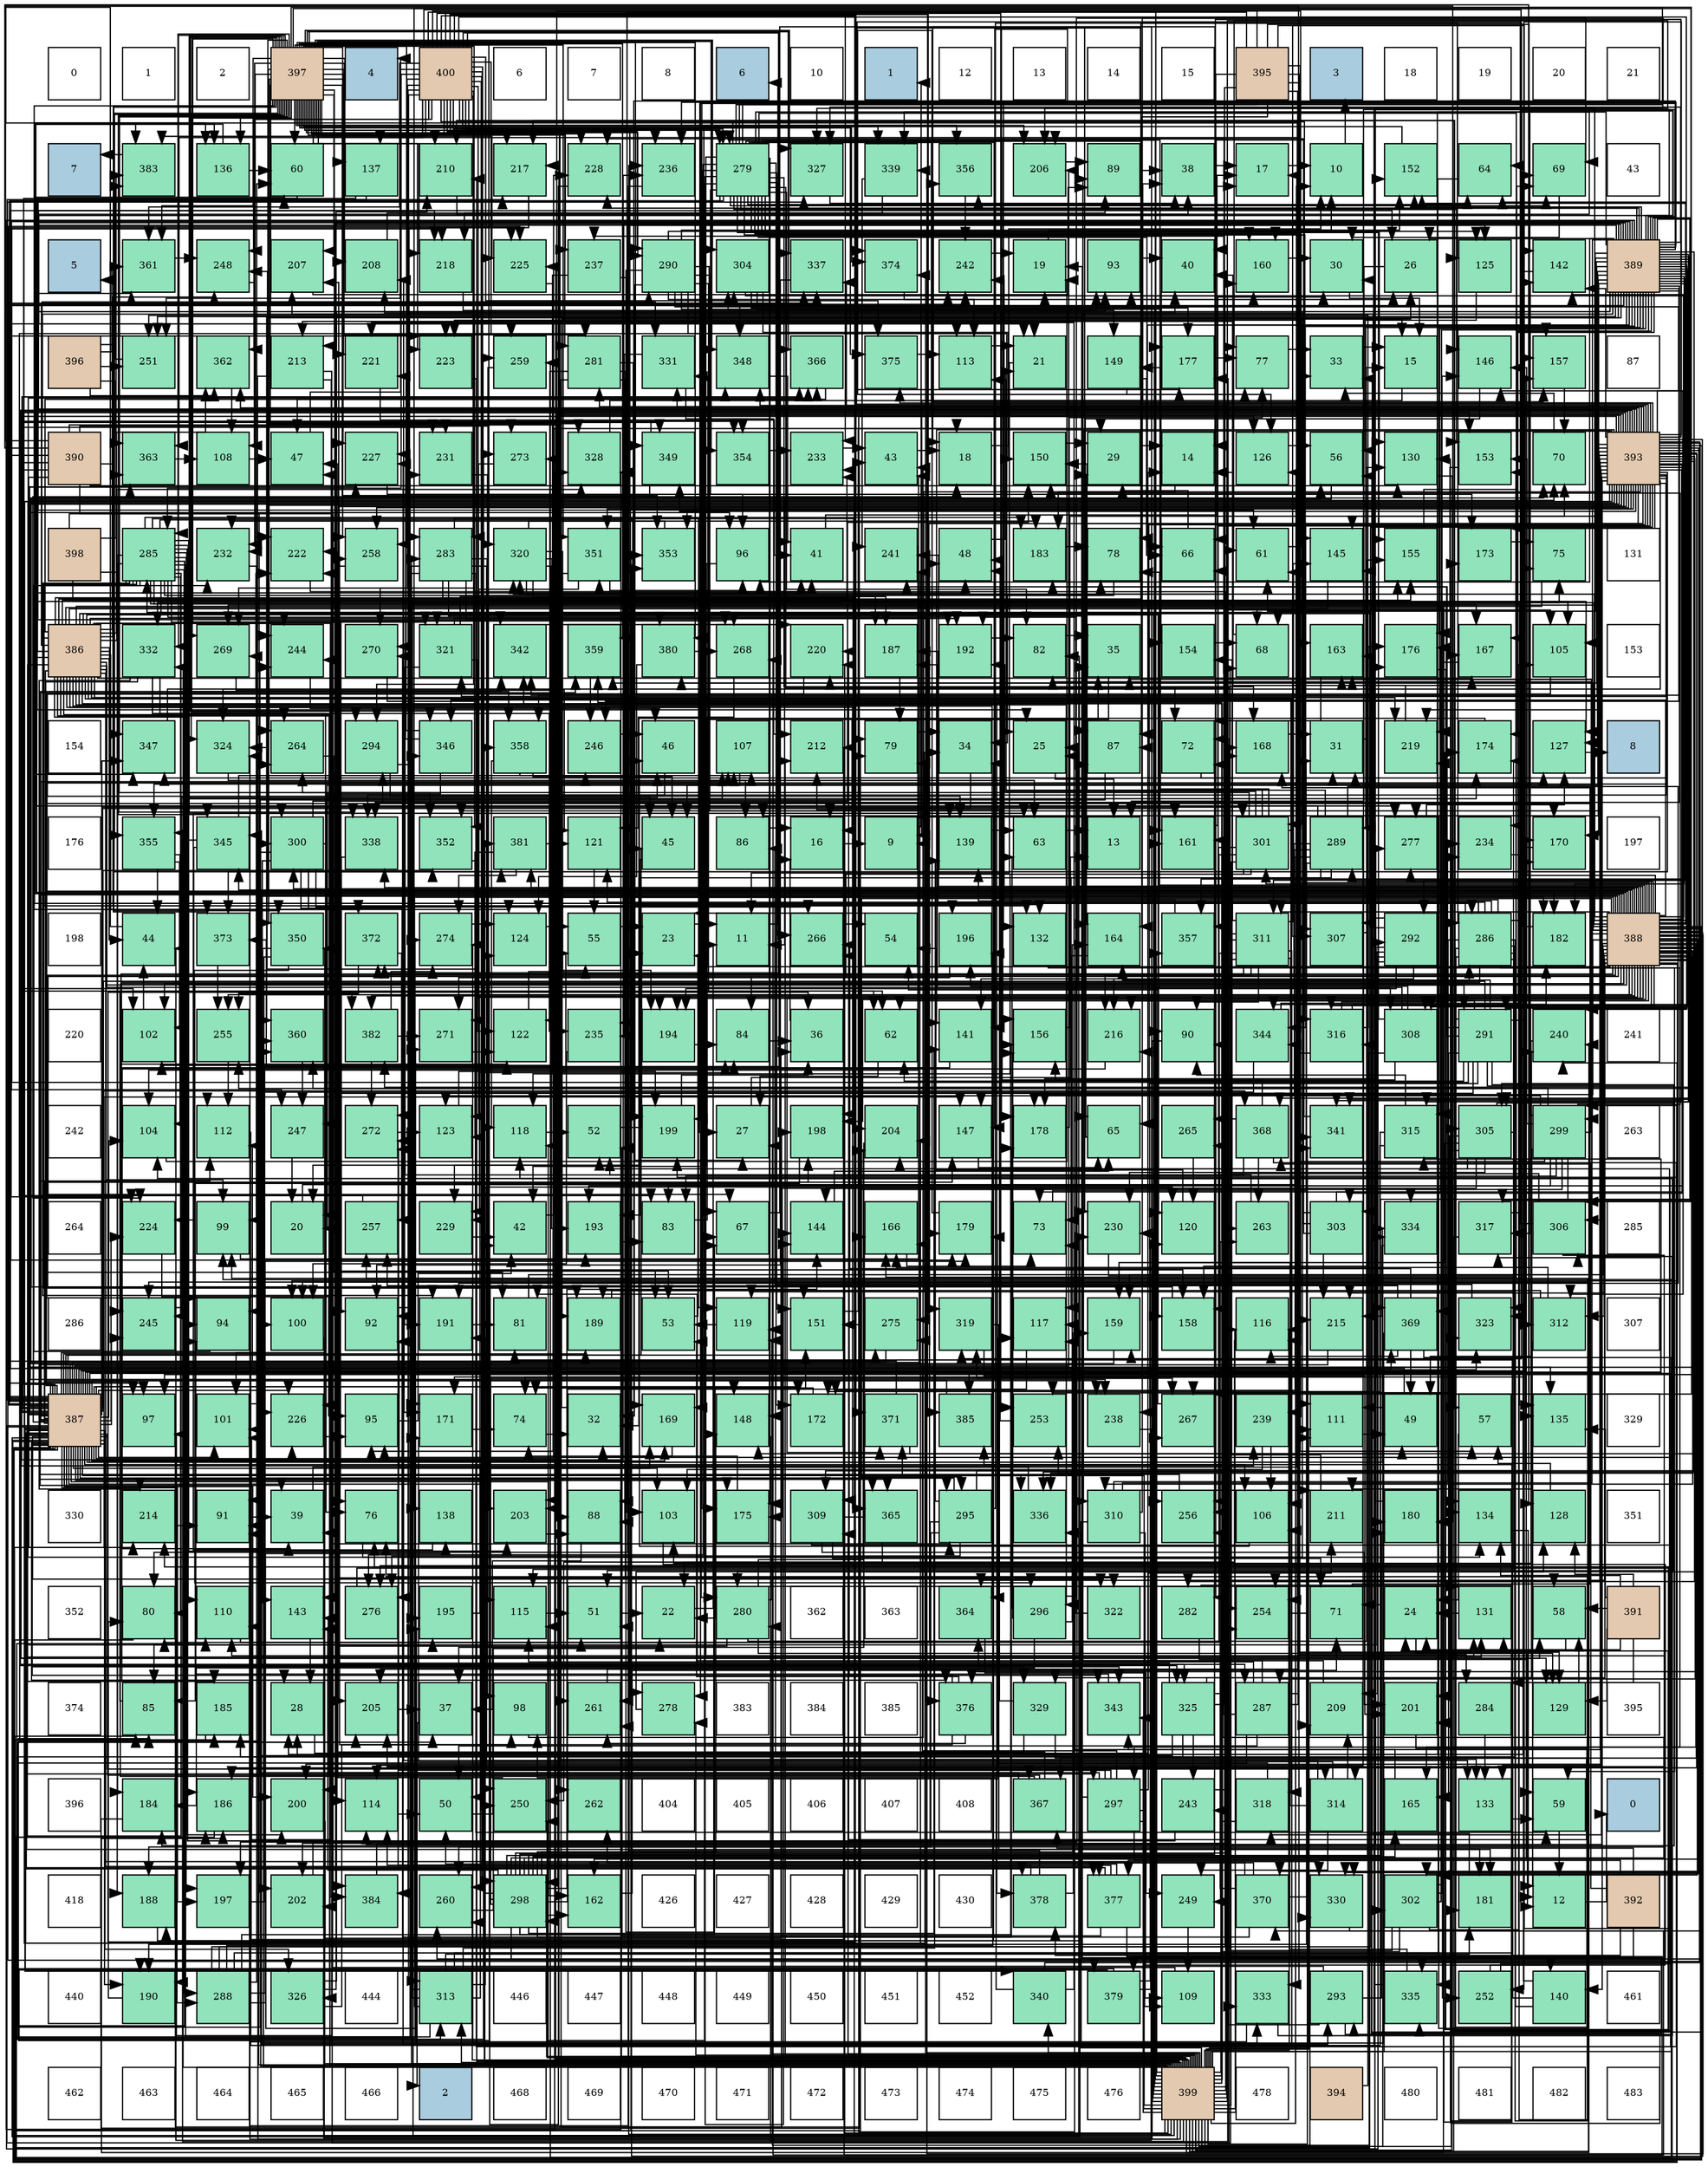 digraph layout{
 rankdir=TB;
 splines=ortho;
 node [style=filled shape=square fixedsize=true width=0.6];
0[label="0", fontsize=8, fillcolor="#ffffff"];
1[label="1", fontsize=8, fillcolor="#ffffff"];
2[label="2", fontsize=8, fillcolor="#ffffff"];
3[label="397", fontsize=8, fillcolor="#e3c9af"];
4[label="4", fontsize=8, fillcolor="#a9ccde"];
5[label="400", fontsize=8, fillcolor="#e3c9af"];
6[label="6", fontsize=8, fillcolor="#ffffff"];
7[label="7", fontsize=8, fillcolor="#ffffff"];
8[label="8", fontsize=8, fillcolor="#ffffff"];
9[label="6", fontsize=8, fillcolor="#a9ccde"];
10[label="10", fontsize=8, fillcolor="#ffffff"];
11[label="1", fontsize=8, fillcolor="#a9ccde"];
12[label="12", fontsize=8, fillcolor="#ffffff"];
13[label="13", fontsize=8, fillcolor="#ffffff"];
14[label="14", fontsize=8, fillcolor="#ffffff"];
15[label="15", fontsize=8, fillcolor="#ffffff"];
16[label="395", fontsize=8, fillcolor="#e3c9af"];
17[label="3", fontsize=8, fillcolor="#a9ccde"];
18[label="18", fontsize=8, fillcolor="#ffffff"];
19[label="19", fontsize=8, fillcolor="#ffffff"];
20[label="20", fontsize=8, fillcolor="#ffffff"];
21[label="21", fontsize=8, fillcolor="#ffffff"];
22[label="7", fontsize=8, fillcolor="#a9ccde"];
23[label="383", fontsize=8, fillcolor="#91e3bb"];
24[label="136", fontsize=8, fillcolor="#91e3bb"];
25[label="60", fontsize=8, fillcolor="#91e3bb"];
26[label="137", fontsize=8, fillcolor="#91e3bb"];
27[label="210", fontsize=8, fillcolor="#91e3bb"];
28[label="217", fontsize=8, fillcolor="#91e3bb"];
29[label="228", fontsize=8, fillcolor="#91e3bb"];
30[label="236", fontsize=8, fillcolor="#91e3bb"];
31[label="279", fontsize=8, fillcolor="#91e3bb"];
32[label="327", fontsize=8, fillcolor="#91e3bb"];
33[label="339", fontsize=8, fillcolor="#91e3bb"];
34[label="356", fontsize=8, fillcolor="#91e3bb"];
35[label="206", fontsize=8, fillcolor="#91e3bb"];
36[label="89", fontsize=8, fillcolor="#91e3bb"];
37[label="38", fontsize=8, fillcolor="#91e3bb"];
38[label="17", fontsize=8, fillcolor="#91e3bb"];
39[label="10", fontsize=8, fillcolor="#91e3bb"];
40[label="152", fontsize=8, fillcolor="#91e3bb"];
41[label="64", fontsize=8, fillcolor="#91e3bb"];
42[label="69", fontsize=8, fillcolor="#91e3bb"];
43[label="43", fontsize=8, fillcolor="#ffffff"];
44[label="5", fontsize=8, fillcolor="#a9ccde"];
45[label="361", fontsize=8, fillcolor="#91e3bb"];
46[label="248", fontsize=8, fillcolor="#91e3bb"];
47[label="207", fontsize=8, fillcolor="#91e3bb"];
48[label="208", fontsize=8, fillcolor="#91e3bb"];
49[label="218", fontsize=8, fillcolor="#91e3bb"];
50[label="225", fontsize=8, fillcolor="#91e3bb"];
51[label="237", fontsize=8, fillcolor="#91e3bb"];
52[label="290", fontsize=8, fillcolor="#91e3bb"];
53[label="304", fontsize=8, fillcolor="#91e3bb"];
54[label="337", fontsize=8, fillcolor="#91e3bb"];
55[label="374", fontsize=8, fillcolor="#91e3bb"];
56[label="242", fontsize=8, fillcolor="#91e3bb"];
57[label="19", fontsize=8, fillcolor="#91e3bb"];
58[label="93", fontsize=8, fillcolor="#91e3bb"];
59[label="40", fontsize=8, fillcolor="#91e3bb"];
60[label="160", fontsize=8, fillcolor="#91e3bb"];
61[label="30", fontsize=8, fillcolor="#91e3bb"];
62[label="26", fontsize=8, fillcolor="#91e3bb"];
63[label="125", fontsize=8, fillcolor="#91e3bb"];
64[label="142", fontsize=8, fillcolor="#91e3bb"];
65[label="389", fontsize=8, fillcolor="#e3c9af"];
66[label="396", fontsize=8, fillcolor="#e3c9af"];
67[label="251", fontsize=8, fillcolor="#91e3bb"];
68[label="362", fontsize=8, fillcolor="#91e3bb"];
69[label="213", fontsize=8, fillcolor="#91e3bb"];
70[label="221", fontsize=8, fillcolor="#91e3bb"];
71[label="223", fontsize=8, fillcolor="#91e3bb"];
72[label="259", fontsize=8, fillcolor="#91e3bb"];
73[label="281", fontsize=8, fillcolor="#91e3bb"];
74[label="331", fontsize=8, fillcolor="#91e3bb"];
75[label="348", fontsize=8, fillcolor="#91e3bb"];
76[label="366", fontsize=8, fillcolor="#91e3bb"];
77[label="375", fontsize=8, fillcolor="#91e3bb"];
78[label="113", fontsize=8, fillcolor="#91e3bb"];
79[label="21", fontsize=8, fillcolor="#91e3bb"];
80[label="149", fontsize=8, fillcolor="#91e3bb"];
81[label="177", fontsize=8, fillcolor="#91e3bb"];
82[label="77", fontsize=8, fillcolor="#91e3bb"];
83[label="33", fontsize=8, fillcolor="#91e3bb"];
84[label="15", fontsize=8, fillcolor="#91e3bb"];
85[label="146", fontsize=8, fillcolor="#91e3bb"];
86[label="157", fontsize=8, fillcolor="#91e3bb"];
87[label="87", fontsize=8, fillcolor="#ffffff"];
88[label="390", fontsize=8, fillcolor="#e3c9af"];
89[label="363", fontsize=8, fillcolor="#91e3bb"];
90[label="108", fontsize=8, fillcolor="#91e3bb"];
91[label="47", fontsize=8, fillcolor="#91e3bb"];
92[label="227", fontsize=8, fillcolor="#91e3bb"];
93[label="231", fontsize=8, fillcolor="#91e3bb"];
94[label="273", fontsize=8, fillcolor="#91e3bb"];
95[label="328", fontsize=8, fillcolor="#91e3bb"];
96[label="349", fontsize=8, fillcolor="#91e3bb"];
97[label="354", fontsize=8, fillcolor="#91e3bb"];
98[label="233", fontsize=8, fillcolor="#91e3bb"];
99[label="43", fontsize=8, fillcolor="#91e3bb"];
100[label="18", fontsize=8, fillcolor="#91e3bb"];
101[label="150", fontsize=8, fillcolor="#91e3bb"];
102[label="29", fontsize=8, fillcolor="#91e3bb"];
103[label="14", fontsize=8, fillcolor="#91e3bb"];
104[label="126", fontsize=8, fillcolor="#91e3bb"];
105[label="56", fontsize=8, fillcolor="#91e3bb"];
106[label="130", fontsize=8, fillcolor="#91e3bb"];
107[label="153", fontsize=8, fillcolor="#91e3bb"];
108[label="70", fontsize=8, fillcolor="#91e3bb"];
109[label="393", fontsize=8, fillcolor="#e3c9af"];
110[label="398", fontsize=8, fillcolor="#e3c9af"];
111[label="285", fontsize=8, fillcolor="#91e3bb"];
112[label="232", fontsize=8, fillcolor="#91e3bb"];
113[label="222", fontsize=8, fillcolor="#91e3bb"];
114[label="258", fontsize=8, fillcolor="#91e3bb"];
115[label="283", fontsize=8, fillcolor="#91e3bb"];
116[label="320", fontsize=8, fillcolor="#91e3bb"];
117[label="351", fontsize=8, fillcolor="#91e3bb"];
118[label="353", fontsize=8, fillcolor="#91e3bb"];
119[label="96", fontsize=8, fillcolor="#91e3bb"];
120[label="41", fontsize=8, fillcolor="#91e3bb"];
121[label="241", fontsize=8, fillcolor="#91e3bb"];
122[label="48", fontsize=8, fillcolor="#91e3bb"];
123[label="183", fontsize=8, fillcolor="#91e3bb"];
124[label="78", fontsize=8, fillcolor="#91e3bb"];
125[label="66", fontsize=8, fillcolor="#91e3bb"];
126[label="61", fontsize=8, fillcolor="#91e3bb"];
127[label="145", fontsize=8, fillcolor="#91e3bb"];
128[label="155", fontsize=8, fillcolor="#91e3bb"];
129[label="173", fontsize=8, fillcolor="#91e3bb"];
130[label="75", fontsize=8, fillcolor="#91e3bb"];
131[label="131", fontsize=8, fillcolor="#ffffff"];
132[label="386", fontsize=8, fillcolor="#e3c9af"];
133[label="332", fontsize=8, fillcolor="#91e3bb"];
134[label="269", fontsize=8, fillcolor="#91e3bb"];
135[label="244", fontsize=8, fillcolor="#91e3bb"];
136[label="270", fontsize=8, fillcolor="#91e3bb"];
137[label="321", fontsize=8, fillcolor="#91e3bb"];
138[label="342", fontsize=8, fillcolor="#91e3bb"];
139[label="359", fontsize=8, fillcolor="#91e3bb"];
140[label="380", fontsize=8, fillcolor="#91e3bb"];
141[label="268", fontsize=8, fillcolor="#91e3bb"];
142[label="220", fontsize=8, fillcolor="#91e3bb"];
143[label="187", fontsize=8, fillcolor="#91e3bb"];
144[label="192", fontsize=8, fillcolor="#91e3bb"];
145[label="82", fontsize=8, fillcolor="#91e3bb"];
146[label="35", fontsize=8, fillcolor="#91e3bb"];
147[label="154", fontsize=8, fillcolor="#91e3bb"];
148[label="68", fontsize=8, fillcolor="#91e3bb"];
149[label="163", fontsize=8, fillcolor="#91e3bb"];
150[label="176", fontsize=8, fillcolor="#91e3bb"];
151[label="167", fontsize=8, fillcolor="#91e3bb"];
152[label="105", fontsize=8, fillcolor="#91e3bb"];
153[label="153", fontsize=8, fillcolor="#ffffff"];
154[label="154", fontsize=8, fillcolor="#ffffff"];
155[label="347", fontsize=8, fillcolor="#91e3bb"];
156[label="324", fontsize=8, fillcolor="#91e3bb"];
157[label="264", fontsize=8, fillcolor="#91e3bb"];
158[label="294", fontsize=8, fillcolor="#91e3bb"];
159[label="346", fontsize=8, fillcolor="#91e3bb"];
160[label="358", fontsize=8, fillcolor="#91e3bb"];
161[label="246", fontsize=8, fillcolor="#91e3bb"];
162[label="46", fontsize=8, fillcolor="#91e3bb"];
163[label="107", fontsize=8, fillcolor="#91e3bb"];
164[label="212", fontsize=8, fillcolor="#91e3bb"];
165[label="79", fontsize=8, fillcolor="#91e3bb"];
166[label="34", fontsize=8, fillcolor="#91e3bb"];
167[label="25", fontsize=8, fillcolor="#91e3bb"];
168[label="87", fontsize=8, fillcolor="#91e3bb"];
169[label="72", fontsize=8, fillcolor="#91e3bb"];
170[label="168", fontsize=8, fillcolor="#91e3bb"];
171[label="31", fontsize=8, fillcolor="#91e3bb"];
172[label="219", fontsize=8, fillcolor="#91e3bb"];
173[label="174", fontsize=8, fillcolor="#91e3bb"];
174[label="127", fontsize=8, fillcolor="#91e3bb"];
175[label="8", fontsize=8, fillcolor="#a9ccde"];
176[label="176", fontsize=8, fillcolor="#ffffff"];
177[label="355", fontsize=8, fillcolor="#91e3bb"];
178[label="345", fontsize=8, fillcolor="#91e3bb"];
179[label="300", fontsize=8, fillcolor="#91e3bb"];
180[label="338", fontsize=8, fillcolor="#91e3bb"];
181[label="352", fontsize=8, fillcolor="#91e3bb"];
182[label="381", fontsize=8, fillcolor="#91e3bb"];
183[label="121", fontsize=8, fillcolor="#91e3bb"];
184[label="45", fontsize=8, fillcolor="#91e3bb"];
185[label="86", fontsize=8, fillcolor="#91e3bb"];
186[label="16", fontsize=8, fillcolor="#91e3bb"];
187[label="9", fontsize=8, fillcolor="#91e3bb"];
188[label="139", fontsize=8, fillcolor="#91e3bb"];
189[label="63", fontsize=8, fillcolor="#91e3bb"];
190[label="13", fontsize=8, fillcolor="#91e3bb"];
191[label="161", fontsize=8, fillcolor="#91e3bb"];
192[label="301", fontsize=8, fillcolor="#91e3bb"];
193[label="289", fontsize=8, fillcolor="#91e3bb"];
194[label="277", fontsize=8, fillcolor="#91e3bb"];
195[label="234", fontsize=8, fillcolor="#91e3bb"];
196[label="170", fontsize=8, fillcolor="#91e3bb"];
197[label="197", fontsize=8, fillcolor="#ffffff"];
198[label="198", fontsize=8, fillcolor="#ffffff"];
199[label="44", fontsize=8, fillcolor="#91e3bb"];
200[label="373", fontsize=8, fillcolor="#91e3bb"];
201[label="350", fontsize=8, fillcolor="#91e3bb"];
202[label="372", fontsize=8, fillcolor="#91e3bb"];
203[label="274", fontsize=8, fillcolor="#91e3bb"];
204[label="124", fontsize=8, fillcolor="#91e3bb"];
205[label="55", fontsize=8, fillcolor="#91e3bb"];
206[label="23", fontsize=8, fillcolor="#91e3bb"];
207[label="11", fontsize=8, fillcolor="#91e3bb"];
208[label="266", fontsize=8, fillcolor="#91e3bb"];
209[label="54", fontsize=8, fillcolor="#91e3bb"];
210[label="196", fontsize=8, fillcolor="#91e3bb"];
211[label="132", fontsize=8, fillcolor="#91e3bb"];
212[label="164", fontsize=8, fillcolor="#91e3bb"];
213[label="357", fontsize=8, fillcolor="#91e3bb"];
214[label="311", fontsize=8, fillcolor="#91e3bb"];
215[label="307", fontsize=8, fillcolor="#91e3bb"];
216[label="292", fontsize=8, fillcolor="#91e3bb"];
217[label="286", fontsize=8, fillcolor="#91e3bb"];
218[label="182", fontsize=8, fillcolor="#91e3bb"];
219[label="388", fontsize=8, fillcolor="#e3c9af"];
220[label="220", fontsize=8, fillcolor="#ffffff"];
221[label="102", fontsize=8, fillcolor="#91e3bb"];
222[label="255", fontsize=8, fillcolor="#91e3bb"];
223[label="360", fontsize=8, fillcolor="#91e3bb"];
224[label="382", fontsize=8, fillcolor="#91e3bb"];
225[label="271", fontsize=8, fillcolor="#91e3bb"];
226[label="122", fontsize=8, fillcolor="#91e3bb"];
227[label="235", fontsize=8, fillcolor="#91e3bb"];
228[label="194", fontsize=8, fillcolor="#91e3bb"];
229[label="84", fontsize=8, fillcolor="#91e3bb"];
230[label="36", fontsize=8, fillcolor="#91e3bb"];
231[label="62", fontsize=8, fillcolor="#91e3bb"];
232[label="141", fontsize=8, fillcolor="#91e3bb"];
233[label="156", fontsize=8, fillcolor="#91e3bb"];
234[label="216", fontsize=8, fillcolor="#91e3bb"];
235[label="90", fontsize=8, fillcolor="#91e3bb"];
236[label="344", fontsize=8, fillcolor="#91e3bb"];
237[label="316", fontsize=8, fillcolor="#91e3bb"];
238[label="308", fontsize=8, fillcolor="#91e3bb"];
239[label="291", fontsize=8, fillcolor="#91e3bb"];
240[label="240", fontsize=8, fillcolor="#91e3bb"];
241[label="241", fontsize=8, fillcolor="#ffffff"];
242[label="242", fontsize=8, fillcolor="#ffffff"];
243[label="104", fontsize=8, fillcolor="#91e3bb"];
244[label="112", fontsize=8, fillcolor="#91e3bb"];
245[label="247", fontsize=8, fillcolor="#91e3bb"];
246[label="272", fontsize=8, fillcolor="#91e3bb"];
247[label="123", fontsize=8, fillcolor="#91e3bb"];
248[label="118", fontsize=8, fillcolor="#91e3bb"];
249[label="52", fontsize=8, fillcolor="#91e3bb"];
250[label="199", fontsize=8, fillcolor="#91e3bb"];
251[label="27", fontsize=8, fillcolor="#91e3bb"];
252[label="198", fontsize=8, fillcolor="#91e3bb"];
253[label="204", fontsize=8, fillcolor="#91e3bb"];
254[label="147", fontsize=8, fillcolor="#91e3bb"];
255[label="178", fontsize=8, fillcolor="#91e3bb"];
256[label="65", fontsize=8, fillcolor="#91e3bb"];
257[label="265", fontsize=8, fillcolor="#91e3bb"];
258[label="368", fontsize=8, fillcolor="#91e3bb"];
259[label="341", fontsize=8, fillcolor="#91e3bb"];
260[label="315", fontsize=8, fillcolor="#91e3bb"];
261[label="305", fontsize=8, fillcolor="#91e3bb"];
262[label="299", fontsize=8, fillcolor="#91e3bb"];
263[label="263", fontsize=8, fillcolor="#ffffff"];
264[label="264", fontsize=8, fillcolor="#ffffff"];
265[label="224", fontsize=8, fillcolor="#91e3bb"];
266[label="99", fontsize=8, fillcolor="#91e3bb"];
267[label="20", fontsize=8, fillcolor="#91e3bb"];
268[label="257", fontsize=8, fillcolor="#91e3bb"];
269[label="229", fontsize=8, fillcolor="#91e3bb"];
270[label="42", fontsize=8, fillcolor="#91e3bb"];
271[label="193", fontsize=8, fillcolor="#91e3bb"];
272[label="83", fontsize=8, fillcolor="#91e3bb"];
273[label="67", fontsize=8, fillcolor="#91e3bb"];
274[label="144", fontsize=8, fillcolor="#91e3bb"];
275[label="166", fontsize=8, fillcolor="#91e3bb"];
276[label="179", fontsize=8, fillcolor="#91e3bb"];
277[label="73", fontsize=8, fillcolor="#91e3bb"];
278[label="230", fontsize=8, fillcolor="#91e3bb"];
279[label="120", fontsize=8, fillcolor="#91e3bb"];
280[label="263", fontsize=8, fillcolor="#91e3bb"];
281[label="303", fontsize=8, fillcolor="#91e3bb"];
282[label="334", fontsize=8, fillcolor="#91e3bb"];
283[label="317", fontsize=8, fillcolor="#91e3bb"];
284[label="306", fontsize=8, fillcolor="#91e3bb"];
285[label="285", fontsize=8, fillcolor="#ffffff"];
286[label="286", fontsize=8, fillcolor="#ffffff"];
287[label="245", fontsize=8, fillcolor="#91e3bb"];
288[label="94", fontsize=8, fillcolor="#91e3bb"];
289[label="100", fontsize=8, fillcolor="#91e3bb"];
290[label="92", fontsize=8, fillcolor="#91e3bb"];
291[label="191", fontsize=8, fillcolor="#91e3bb"];
292[label="81", fontsize=8, fillcolor="#91e3bb"];
293[label="189", fontsize=8, fillcolor="#91e3bb"];
294[label="53", fontsize=8, fillcolor="#91e3bb"];
295[label="119", fontsize=8, fillcolor="#91e3bb"];
296[label="151", fontsize=8, fillcolor="#91e3bb"];
297[label="275", fontsize=8, fillcolor="#91e3bb"];
298[label="319", fontsize=8, fillcolor="#91e3bb"];
299[label="117", fontsize=8, fillcolor="#91e3bb"];
300[label="159", fontsize=8, fillcolor="#91e3bb"];
301[label="158", fontsize=8, fillcolor="#91e3bb"];
302[label="116", fontsize=8, fillcolor="#91e3bb"];
303[label="215", fontsize=8, fillcolor="#91e3bb"];
304[label="369", fontsize=8, fillcolor="#91e3bb"];
305[label="323", fontsize=8, fillcolor="#91e3bb"];
306[label="312", fontsize=8, fillcolor="#91e3bb"];
307[label="307", fontsize=8, fillcolor="#ffffff"];
308[label="387", fontsize=8, fillcolor="#e3c9af"];
309[label="97", fontsize=8, fillcolor="#91e3bb"];
310[label="101", fontsize=8, fillcolor="#91e3bb"];
311[label="226", fontsize=8, fillcolor="#91e3bb"];
312[label="95", fontsize=8, fillcolor="#91e3bb"];
313[label="171", fontsize=8, fillcolor="#91e3bb"];
314[label="74", fontsize=8, fillcolor="#91e3bb"];
315[label="32", fontsize=8, fillcolor="#91e3bb"];
316[label="169", fontsize=8, fillcolor="#91e3bb"];
317[label="148", fontsize=8, fillcolor="#91e3bb"];
318[label="172", fontsize=8, fillcolor="#91e3bb"];
319[label="371", fontsize=8, fillcolor="#91e3bb"];
320[label="385", fontsize=8, fillcolor="#91e3bb"];
321[label="253", fontsize=8, fillcolor="#91e3bb"];
322[label="238", fontsize=8, fillcolor="#91e3bb"];
323[label="267", fontsize=8, fillcolor="#91e3bb"];
324[label="239", fontsize=8, fillcolor="#91e3bb"];
325[label="111", fontsize=8, fillcolor="#91e3bb"];
326[label="49", fontsize=8, fillcolor="#91e3bb"];
327[label="57", fontsize=8, fillcolor="#91e3bb"];
328[label="135", fontsize=8, fillcolor="#91e3bb"];
329[label="329", fontsize=8, fillcolor="#ffffff"];
330[label="330", fontsize=8, fillcolor="#ffffff"];
331[label="214", fontsize=8, fillcolor="#91e3bb"];
332[label="91", fontsize=8, fillcolor="#91e3bb"];
333[label="39", fontsize=8, fillcolor="#91e3bb"];
334[label="76", fontsize=8, fillcolor="#91e3bb"];
335[label="138", fontsize=8, fillcolor="#91e3bb"];
336[label="203", fontsize=8, fillcolor="#91e3bb"];
337[label="88", fontsize=8, fillcolor="#91e3bb"];
338[label="103", fontsize=8, fillcolor="#91e3bb"];
339[label="175", fontsize=8, fillcolor="#91e3bb"];
340[label="309", fontsize=8, fillcolor="#91e3bb"];
341[label="365", fontsize=8, fillcolor="#91e3bb"];
342[label="295", fontsize=8, fillcolor="#91e3bb"];
343[label="336", fontsize=8, fillcolor="#91e3bb"];
344[label="310", fontsize=8, fillcolor="#91e3bb"];
345[label="256", fontsize=8, fillcolor="#91e3bb"];
346[label="106", fontsize=8, fillcolor="#91e3bb"];
347[label="211", fontsize=8, fillcolor="#91e3bb"];
348[label="180", fontsize=8, fillcolor="#91e3bb"];
349[label="134", fontsize=8, fillcolor="#91e3bb"];
350[label="128", fontsize=8, fillcolor="#91e3bb"];
351[label="351", fontsize=8, fillcolor="#ffffff"];
352[label="352", fontsize=8, fillcolor="#ffffff"];
353[label="80", fontsize=8, fillcolor="#91e3bb"];
354[label="110", fontsize=8, fillcolor="#91e3bb"];
355[label="143", fontsize=8, fillcolor="#91e3bb"];
356[label="276", fontsize=8, fillcolor="#91e3bb"];
357[label="195", fontsize=8, fillcolor="#91e3bb"];
358[label="115", fontsize=8, fillcolor="#91e3bb"];
359[label="51", fontsize=8, fillcolor="#91e3bb"];
360[label="22", fontsize=8, fillcolor="#91e3bb"];
361[label="280", fontsize=8, fillcolor="#91e3bb"];
362[label="362", fontsize=8, fillcolor="#ffffff"];
363[label="363", fontsize=8, fillcolor="#ffffff"];
364[label="364", fontsize=8, fillcolor="#91e3bb"];
365[label="296", fontsize=8, fillcolor="#91e3bb"];
366[label="322", fontsize=8, fillcolor="#91e3bb"];
367[label="282", fontsize=8, fillcolor="#91e3bb"];
368[label="254", fontsize=8, fillcolor="#91e3bb"];
369[label="71", fontsize=8, fillcolor="#91e3bb"];
370[label="24", fontsize=8, fillcolor="#91e3bb"];
371[label="131", fontsize=8, fillcolor="#91e3bb"];
372[label="58", fontsize=8, fillcolor="#91e3bb"];
373[label="391", fontsize=8, fillcolor="#e3c9af"];
374[label="374", fontsize=8, fillcolor="#ffffff"];
375[label="85", fontsize=8, fillcolor="#91e3bb"];
376[label="185", fontsize=8, fillcolor="#91e3bb"];
377[label="28", fontsize=8, fillcolor="#91e3bb"];
378[label="205", fontsize=8, fillcolor="#91e3bb"];
379[label="37", fontsize=8, fillcolor="#91e3bb"];
380[label="98", fontsize=8, fillcolor="#91e3bb"];
381[label="261", fontsize=8, fillcolor="#91e3bb"];
382[label="278", fontsize=8, fillcolor="#91e3bb"];
383[label="383", fontsize=8, fillcolor="#ffffff"];
384[label="384", fontsize=8, fillcolor="#ffffff"];
385[label="385", fontsize=8, fillcolor="#ffffff"];
386[label="376", fontsize=8, fillcolor="#91e3bb"];
387[label="329", fontsize=8, fillcolor="#91e3bb"];
388[label="343", fontsize=8, fillcolor="#91e3bb"];
389[label="325", fontsize=8, fillcolor="#91e3bb"];
390[label="287", fontsize=8, fillcolor="#91e3bb"];
391[label="209", fontsize=8, fillcolor="#91e3bb"];
392[label="201", fontsize=8, fillcolor="#91e3bb"];
393[label="284", fontsize=8, fillcolor="#91e3bb"];
394[label="129", fontsize=8, fillcolor="#91e3bb"];
395[label="395", fontsize=8, fillcolor="#ffffff"];
396[label="396", fontsize=8, fillcolor="#ffffff"];
397[label="184", fontsize=8, fillcolor="#91e3bb"];
398[label="186", fontsize=8, fillcolor="#91e3bb"];
399[label="200", fontsize=8, fillcolor="#91e3bb"];
400[label="114", fontsize=8, fillcolor="#91e3bb"];
401[label="50", fontsize=8, fillcolor="#91e3bb"];
402[label="250", fontsize=8, fillcolor="#91e3bb"];
403[label="262", fontsize=8, fillcolor="#91e3bb"];
404[label="404", fontsize=8, fillcolor="#ffffff"];
405[label="405", fontsize=8, fillcolor="#ffffff"];
406[label="406", fontsize=8, fillcolor="#ffffff"];
407[label="407", fontsize=8, fillcolor="#ffffff"];
408[label="408", fontsize=8, fillcolor="#ffffff"];
409[label="367", fontsize=8, fillcolor="#91e3bb"];
410[label="297", fontsize=8, fillcolor="#91e3bb"];
411[label="243", fontsize=8, fillcolor="#91e3bb"];
412[label="318", fontsize=8, fillcolor="#91e3bb"];
413[label="314", fontsize=8, fillcolor="#91e3bb"];
414[label="165", fontsize=8, fillcolor="#91e3bb"];
415[label="133", fontsize=8, fillcolor="#91e3bb"];
416[label="59", fontsize=8, fillcolor="#91e3bb"];
417[label="0", fontsize=8, fillcolor="#a9ccde"];
418[label="418", fontsize=8, fillcolor="#ffffff"];
419[label="188", fontsize=8, fillcolor="#91e3bb"];
420[label="197", fontsize=8, fillcolor="#91e3bb"];
421[label="202", fontsize=8, fillcolor="#91e3bb"];
422[label="384", fontsize=8, fillcolor="#91e3bb"];
423[label="260", fontsize=8, fillcolor="#91e3bb"];
424[label="298", fontsize=8, fillcolor="#91e3bb"];
425[label="162", fontsize=8, fillcolor="#91e3bb"];
426[label="426", fontsize=8, fillcolor="#ffffff"];
427[label="427", fontsize=8, fillcolor="#ffffff"];
428[label="428", fontsize=8, fillcolor="#ffffff"];
429[label="429", fontsize=8, fillcolor="#ffffff"];
430[label="430", fontsize=8, fillcolor="#ffffff"];
431[label="378", fontsize=8, fillcolor="#91e3bb"];
432[label="377", fontsize=8, fillcolor="#91e3bb"];
433[label="249", fontsize=8, fillcolor="#91e3bb"];
434[label="370", fontsize=8, fillcolor="#91e3bb"];
435[label="330", fontsize=8, fillcolor="#91e3bb"];
436[label="302", fontsize=8, fillcolor="#91e3bb"];
437[label="181", fontsize=8, fillcolor="#91e3bb"];
438[label="12", fontsize=8, fillcolor="#91e3bb"];
439[label="392", fontsize=8, fillcolor="#e3c9af"];
440[label="440", fontsize=8, fillcolor="#ffffff"];
441[label="190", fontsize=8, fillcolor="#91e3bb"];
442[label="288", fontsize=8, fillcolor="#91e3bb"];
443[label="326", fontsize=8, fillcolor="#91e3bb"];
444[label="444", fontsize=8, fillcolor="#ffffff"];
445[label="313", fontsize=8, fillcolor="#91e3bb"];
446[label="446", fontsize=8, fillcolor="#ffffff"];
447[label="447", fontsize=8, fillcolor="#ffffff"];
448[label="448", fontsize=8, fillcolor="#ffffff"];
449[label="449", fontsize=8, fillcolor="#ffffff"];
450[label="450", fontsize=8, fillcolor="#ffffff"];
451[label="451", fontsize=8, fillcolor="#ffffff"];
452[label="452", fontsize=8, fillcolor="#ffffff"];
453[label="340", fontsize=8, fillcolor="#91e3bb"];
454[label="379", fontsize=8, fillcolor="#91e3bb"];
455[label="109", fontsize=8, fillcolor="#91e3bb"];
456[label="333", fontsize=8, fillcolor="#91e3bb"];
457[label="293", fontsize=8, fillcolor="#91e3bb"];
458[label="335", fontsize=8, fillcolor="#91e3bb"];
459[label="252", fontsize=8, fillcolor="#91e3bb"];
460[label="140", fontsize=8, fillcolor="#91e3bb"];
461[label="461", fontsize=8, fillcolor="#ffffff"];
462[label="462", fontsize=8, fillcolor="#ffffff"];
463[label="463", fontsize=8, fillcolor="#ffffff"];
464[label="464", fontsize=8, fillcolor="#ffffff"];
465[label="465", fontsize=8, fillcolor="#ffffff"];
466[label="466", fontsize=8, fillcolor="#ffffff"];
467[label="2", fontsize=8, fillcolor="#a9ccde"];
468[label="468", fontsize=8, fillcolor="#ffffff"];
469[label="469", fontsize=8, fillcolor="#ffffff"];
470[label="470", fontsize=8, fillcolor="#ffffff"];
471[label="471", fontsize=8, fillcolor="#ffffff"];
472[label="472", fontsize=8, fillcolor="#ffffff"];
473[label="473", fontsize=8, fillcolor="#ffffff"];
474[label="474", fontsize=8, fillcolor="#ffffff"];
475[label="475", fontsize=8, fillcolor="#ffffff"];
476[label="476", fontsize=8, fillcolor="#ffffff"];
477[label="399", fontsize=8, fillcolor="#e3c9af"];
478[label="478", fontsize=8, fillcolor="#ffffff"];
479[label="394", fontsize=8, fillcolor="#e3c9af"];
480[label="480", fontsize=8, fillcolor="#ffffff"];
481[label="481", fontsize=8, fillcolor="#ffffff"];
482[label="482", fontsize=8, fillcolor="#ffffff"];
483[label="483", fontsize=8, fillcolor="#ffffff"];
edge [constraint=false, style=vis];187 -> 11;
39 -> 17;
207 -> 9;
438 -> 417;
190 -> 187;
103 -> 187;
84 -> 187;
186 -> 187;
38 -> 39;
100 -> 39;
57 -> 39;
267 -> 39;
79 -> 207;
360 -> 207;
206 -> 207;
370 -> 438;
167 -> 190;
62 -> 190;
251 -> 190;
377 -> 103;
102 -> 103;
61 -> 84;
171 -> 84;
315 -> 84;
83 -> 84;
166 -> 186;
146 -> 186;
230 -> 186;
379 -> 467;
37 -> 38;
333 -> 38;
59 -> 38;
120 -> 38;
270 -> 100;
99 -> 100;
199 -> 57;
184 -> 267;
162 -> 267;
91 -> 4;
122 -> 79;
326 -> 79;
401 -> 360;
359 -> 360;
249 -> 206;
294 -> 206;
209 -> 206;
205 -> 206;
105 -> 207;
327 -> 370;
372 -> 370;
416 -> 438;
25 -> 167;
126 -> 62;
231 -> 251;
189 -> 190;
41 -> 377;
256 -> 102;
125 -> 102;
273 -> 103;
148 -> 103;
42 -> 61;
108 -> 61;
369 -> 171;
169 -> 171;
277 -> 171;
314 -> 315;
130 -> 315;
334 -> 83;
82 -> 83;
124 -> 166;
165 -> 166;
353 -> 146;
292 -> 146;
145 -> 146;
272 -> 146;
229 -> 230;
375 -> 230;
185 -> 186;
168 -> 379;
337 -> 379;
36 -> 37;
235 -> 333;
332 -> 333;
290 -> 59;
58 -> 59;
288 -> 120;
312 -> 270;
119 -> 270;
309 -> 99;
380 -> 99;
266 -> 99;
289 -> 100;
310 -> 100;
221 -> 199;
338 -> 57;
243 -> 57;
152 -> 184;
346 -> 162;
163 -> 267;
90 -> 91;
455 -> 91;
354 -> 122;
325 -> 326;
244 -> 79;
78 -> 79;
400 -> 401;
358 -> 359;
302 -> 360;
299 -> 360;
248 -> 249;
295 -> 294;
279 -> 209;
183 -> 205;
226 -> 205;
247 -> 205;
204 -> 205;
63 -> 105;
104 -> 105;
174 -> 175;
350 -> 327;
394 -> 372;
106 -> 370;
371 -> 370;
211 -> 416;
415 -> 416;
349 -> 438;
328 -> 438;
24 -> 25;
24 -> 63;
26 -> 126;
26 -> 231;
335 -> 189;
188 -> 189;
460 -> 41;
460 -> 292;
460 -> 295;
232 -> 377;
64 -> 377;
355 -> 377;
274 -> 256;
127 -> 256;
85 -> 256;
254 -> 256;
317 -> 125;
80 -> 125;
80 -> 104;
101 -> 102;
296 -> 102;
40 -> 273;
107 -> 148;
147 -> 148;
128 -> 42;
233 -> 108;
86 -> 108;
301 -> 108;
300 -> 108;
60 -> 61;
191 -> 61;
425 -> 369;
149 -> 169;
212 -> 277;
414 -> 277;
275 -> 277;
151 -> 277;
170 -> 171;
316 -> 314;
196 -> 314;
313 -> 314;
318 -> 314;
129 -> 130;
173 -> 315;
339 -> 315;
150 -> 334;
81 -> 82;
255 -> 82;
276 -> 82;
348 -> 82;
437 -> 83;
218 -> 83;
123 -> 124;
397 -> 165;
376 -> 165;
398 -> 165;
143 -> 165;
419 -> 166;
293 -> 166;
441 -> 353;
291 -> 292;
144 -> 145;
271 -> 272;
228 -> 229;
357 -> 229;
210 -> 229;
420 -> 229;
252 -> 375;
250 -> 230;
399 -> 230;
392 -> 185;
421 -> 168;
336 -> 337;
253 -> 379;
378 -> 379;
35 -> 36;
47 -> 36;
48 -> 36;
391 -> 36;
27 -> 37;
347 -> 235;
164 -> 332;
69 -> 332;
69 -> 309;
69 -> 310;
331 -> 332;
303 -> 333;
234 -> 333;
28 -> 290;
49 -> 58;
172 -> 59;
142 -> 288;
70 -> 120;
113 -> 120;
71 -> 312;
265 -> 312;
50 -> 312;
311 -> 312;
92 -> 119;
29 -> 270;
269 -> 270;
278 -> 309;
93 -> 380;
112 -> 266;
98 -> 99;
195 -> 289;
227 -> 289;
30 -> 310;
51 -> 221;
51 -> 338;
322 -> 199;
324 -> 338;
324 -> 346;
240 -> 338;
121 -> 243;
56 -> 57;
411 -> 152;
411 -> 163;
135 -> 162;
287 -> 162;
161 -> 162;
245 -> 267;
46 -> 90;
433 -> 455;
402 -> 91;
67 -> 44;
459 -> 354;
459 -> 248;
321 -> 122;
368 -> 325;
222 -> 244;
345 -> 244;
268 -> 78;
114 -> 400;
72 -> 358;
423 -> 359;
381 -> 302;
403 -> 299;
280 -> 249;
157 -> 294;
257 -> 279;
208 -> 209;
323 -> 209;
141 -> 183;
134 -> 183;
136 -> 226;
225 -> 226;
246 -> 247;
94 -> 247;
203 -> 204;
297 -> 105;
356 -> 105;
194 -> 174;
382 -> 350;
31 -> 327;
31 -> 41;
31 -> 125;
31 -> 42;
31 -> 169;
31 -> 145;
31 -> 248;
31 -> 106;
31 -> 371;
31 -> 232;
31 -> 64;
31 -> 274;
31 -> 127;
31 -> 85;
31 -> 254;
31 -> 317;
31 -> 296;
31 -> 107;
31 -> 128;
31 -> 233;
31 -> 86;
31 -> 60;
31 -> 191;
31 -> 149;
31 -> 212;
31 -> 275;
31 -> 170;
31 -> 316;
31 -> 313;
31 -> 318;
31 -> 129;
31 -> 339;
31 -> 81;
31 -> 255;
31 -> 276;
31 -> 208;
31 -> 297;
31 -> 356;
361 -> 295;
361 -> 394;
361 -> 106;
361 -> 371;
361 -> 421;
361 -> 253;
73 -> 372;
73 -> 337;
73 -> 226;
73 -> 211;
73 -> 415;
367 -> 416;
367 -> 106;
115 -> 294;
115 -> 416;
115 -> 168;
115 -> 354;
115 -> 295;
115 -> 415;
115 -> 253;
115 -> 141;
115 -> 246;
393 -> 415;
111 -> 124;
111 -> 353;
111 -> 292;
111 -> 272;
111 -> 375;
111 -> 354;
111 -> 349;
111 -> 328;
111 -> 123;
111 -> 397;
111 -> 376;
111 -> 398;
111 -> 419;
111 -> 293;
111 -> 441;
111 -> 291;
111 -> 144;
111 -> 271;
111 -> 357;
111 -> 210;
111 -> 420;
111 -> 252;
111 -> 250;
111 -> 399;
111 -> 336;
111 -> 378;
217 -> 167;
217 -> 42;
217 -> 334;
217 -> 244;
217 -> 358;
217 -> 183;
217 -> 24;
217 -> 188;
217 -> 414;
217 -> 437;
217 -> 376;
217 -> 143;
217 -> 321;
217 -> 268;
217 -> 356;
390 -> 401;
390 -> 292;
390 -> 358;
390 -> 24;
390 -> 26;
390 -> 321;
390 -> 94;
442 -> 25;
442 -> 273;
442 -> 335;
442 -> 300;
442 -> 60;
442 -> 150;
442 -> 276;
442 -> 210;
193 -> 25;
193 -> 400;
193 -> 299;
193 -> 232;
193 -> 274;
193 -> 254;
193 -> 101;
193 -> 441;
193 -> 291;
193 -> 271;
52 -> 167;
52 -> 62;
52 -> 251;
52 -> 126;
52 -> 231;
52 -> 189;
52 -> 273;
52 -> 63;
52 -> 188;
52 -> 40;
52 -> 147;
239 -> 167;
239 -> 231;
239 -> 334;
239 -> 86;
239 -> 212;
239 -> 414;
239 -> 123;
239 -> 397;
239 -> 27;
239 -> 331;
239 -> 234;
239 -> 50;
239 -> 322;
239 -> 121;
216 -> 126;
216 -> 375;
216 -> 313;
216 -> 255;
216 -> 228;
216 -> 47;
216 -> 391;
216 -> 234;
457 -> 251;
457 -> 129;
457 -> 81;
457 -> 348;
457 -> 357;
158 -> 335;
158 -> 188;
342 -> 63;
342 -> 188;
342 -> 86;
342 -> 420;
342 -> 423;
342 -> 141;
342 -> 356;
365 -> 189;
365 -> 42;
365 -> 233;
365 -> 212;
365 -> 397;
410 -> 455;
410 -> 460;
410 -> 355;
410 -> 291;
410 -> 347;
410 -> 67;
410 -> 459;
410 -> 246;
410 -> 297;
424 -> 169;
424 -> 232;
424 -> 355;
424 -> 274;
424 -> 127;
424 -> 317;
424 -> 296;
424 -> 128;
424 -> 233;
424 -> 301;
424 -> 300;
424 -> 191;
424 -> 425;
424 -> 149;
424 -> 414;
424 -> 170;
424 -> 196;
424 -> 255;
424 -> 348;
424 -> 323;
262 -> 326;
262 -> 369;
262 -> 145;
262 -> 272;
262 -> 247;
262 -> 104;
262 -> 64;
262 -> 85;
262 -> 101;
262 -> 296;
262 -> 271;
262 -> 222;
179 -> 334;
179 -> 104;
179 -> 355;
179 -> 101;
179 -> 313;
179 -> 208;
179 -> 356;
192 -> 353;
192 -> 78;
192 -> 248;
192 -> 127;
192 -> 80;
192 -> 144;
192 -> 368;
192 -> 345;
192 -> 157;
192 -> 225;
436 -> 148;
436 -> 85;
436 -> 86;
436 -> 196;
436 -> 150;
436 -> 257;
281 -> 85;
281 -> 35;
281 -> 48;
281 -> 303;
281 -> 71;
53 -> 80;
53 -> 101;
53 -> 60;
53 -> 81;
261 -> 359;
261 -> 249;
261 -> 107;
261 -> 301;
261 -> 300;
261 -> 339;
261 -> 392;
261 -> 323;
284 -> 147;
284 -> 149;
284 -> 419;
215 -> 128;
238 -> 233;
238 -> 301;
238 -> 60;
238 -> 143;
238 -> 210;
340 -> 369;
340 -> 275;
340 -> 151;
340 -> 392;
344 -> 455;
344 -> 149;
344 -> 419;
344 -> 347;
344 -> 195;
344 -> 30;
214 -> 169;
214 -> 235;
214 -> 266;
214 -> 69;
214 -> 234;
214 -> 142;
214 -> 113;
214 -> 92;
214 -> 278;
214 -> 324;
214 -> 287;
306 -> 275;
306 -> 293;
306 -> 347;
445 -> 130;
445 -> 279;
445 -> 151;
445 -> 316;
445 -> 173;
445 -> 276;
445 -> 437;
445 -> 218;
445 -> 392;
413 -> 313;
413 -> 48;
413 -> 391;
413 -> 234;
413 -> 433;
260 -> 235;
260 -> 318;
260 -> 357;
237 -> 318;
237 -> 173;
237 -> 150;
237 -> 218;
283 -> 81;
283 -> 348;
412 -> 276;
412 -> 433;
298 -> 437;
298 -> 392;
116 -> 122;
116 -> 123;
116 -> 143;
116 -> 271;
116 -> 228;
116 -> 250;
137 -> 143;
137 -> 291;
137 -> 144;
137 -> 228;
366 -> 144;
305 -> 185;
156 -> 185;
389 -> 47;
389 -> 29;
389 -> 93;
389 -> 51;
389 -> 240;
389 -> 411;
389 -> 135;
443 -> 58;
443 -> 380;
443 -> 27;
32 -> 37;
95 -> 37;
387 -> 164;
387 -> 142;
387 -> 113;
435 -> 164;
74 -> 164;
74 -> 227;
133 -> 309;
133 -> 310;
133 -> 331;
133 -> 227;
456 -> 332;
456 -> 243;
282 -> 303;
458 -> 346;
458 -> 28;
343 -> 290;
54 -> 290;
180 -> 290;
33 -> 49;
33 -> 121;
453 -> 380;
453 -> 172;
453 -> 70;
259 -> 59;
138 -> 142;
388 -> 288;
236 -> 288;
236 -> 152;
178 -> 288;
178 -> 287;
178 -> 161;
159 -> 70;
159 -> 92;
159 -> 245;
155 -> 113;
75 -> 120;
96 -> 265;
96 -> 311;
201 -> 289;
201 -> 265;
201 -> 311;
117 -> 119;
117 -> 269;
117 -> 225;
181 -> 269;
118 -> 112;
97 -> 98;
177 -> 199;
177 -> 221;
177 -> 243;
34 -> 56;
213 -> 56;
160 -> 184;
160 -> 163;
160 -> 248;
139 -> 161;
223 -> 245;
45 -> 46;
68 -> 90;
89 -> 90;
364 -> 433;
341 -> 402;
76 -> 91;
409 -> 354;
409 -> 295;
409 -> 226;
409 -> 134;
258 -> 122;
258 -> 280;
258 -> 257;
258 -> 136;
258 -> 94;
304 -> 326;
304 -> 325;
304 -> 302;
304 -> 268;
304 -> 72;
304 -> 208;
304 -> 203;
434 -> 325;
434 -> 302;
434 -> 72;
434 -> 403;
434 -> 280;
434 -> 136;
319 -> 326;
319 -> 244;
202 -> 222;
202 -> 268;
200 -> 222;
55 -> 78;
77 -> 78;
386 -> 294;
386 -> 114;
386 -> 381;
386 -> 208;
432 -> 401;
432 -> 249;
432 -> 400;
432 -> 141;
432 -> 225;
431 -> 359;
431 -> 299;
431 -> 246;
454 -> 279;
454 -> 204;
454 -> 323;
454 -> 203;
140 -> 204;
140 -> 141;
182 -> 183;
182 -> 247;
182 -> 203;
224 -> 225;
224 -> 246;
224 -> 203;
23 -> 22;
422 -> 194;
320 -> 174;
132 -> 251;
132 -> 199;
132 -> 309;
132 -> 266;
132 -> 346;
132 -> 279;
132 -> 204;
132 -> 128;
132 -> 301;
132 -> 191;
132 -> 151;
132 -> 218;
132 -> 376;
132 -> 398;
132 -> 172;
132 -> 311;
132 -> 98;
132 -> 56;
132 -> 135;
132 -> 46;
132 -> 217;
132 -> 442;
132 -> 239;
132 -> 342;
132 -> 365;
132 -> 215;
132 -> 238;
132 -> 412;
132 -> 298;
132 -> 443;
132 -> 95;
132 -> 456;
132 -> 458;
132 -> 54;
132 -> 33;
132 -> 68;
132 -> 89;
132 -> 364;
132 -> 341;
132 -> 76;
132 -> 304;
132 -> 386;
132 -> 432;
132 -> 431;
132 -> 422;
132 -> 320;
308 -> 62;
308 -> 184;
308 -> 130;
308 -> 119;
308 -> 310;
308 -> 338;
308 -> 243;
308 -> 152;
308 -> 346;
308 -> 163;
308 -> 274;
308 -> 254;
308 -> 317;
308 -> 40;
308 -> 107;
308 -> 191;
308 -> 425;
308 -> 275;
308 -> 170;
308 -> 316;
308 -> 196;
308 -> 318;
308 -> 173;
308 -> 339;
308 -> 437;
308 -> 293;
308 -> 441;
308 -> 420;
308 -> 252;
308 -> 399;
308 -> 35;
308 -> 28;
308 -> 49;
308 -> 71;
308 -> 265;
308 -> 50;
308 -> 311;
308 -> 92;
308 -> 29;
308 -> 278;
308 -> 93;
308 -> 112;
308 -> 30;
308 -> 322;
308 -> 240;
308 -> 121;
308 -> 56;
308 -> 287;
308 -> 402;
308 -> 217;
308 -> 442;
308 -> 216;
308 -> 457;
308 -> 342;
308 -> 410;
308 -> 262;
308 -> 192;
308 -> 284;
308 -> 413;
308 -> 260;
308 -> 283;
308 -> 366;
308 -> 305;
308 -> 443;
308 -> 32;
308 -> 95;
308 -> 387;
308 -> 435;
308 -> 282;
308 -> 343;
308 -> 54;
308 -> 453;
308 -> 259;
308 -> 138;
308 -> 388;
308 -> 155;
308 -> 75;
308 -> 181;
308 -> 118;
308 -> 97;
308 -> 139;
308 -> 223;
308 -> 89;
308 -> 341;
308 -> 76;
308 -> 409;
308 -> 258;
308 -> 304;
308 -> 386;
308 -> 432;
308 -> 431;
308 -> 454;
219 -> 126;
219 -> 231;
219 -> 41;
219 -> 273;
219 -> 124;
219 -> 145;
219 -> 375;
219 -> 58;
219 -> 289;
219 -> 221;
219 -> 163;
219 -> 64;
219 -> 296;
219 -> 40;
219 -> 107;
219 -> 300;
219 -> 425;
219 -> 170;
219 -> 255;
219 -> 398;
219 -> 293;
219 -> 228;
219 -> 252;
219 -> 250;
219 -> 331;
219 -> 303;
219 -> 269;
219 -> 98;
219 -> 121;
219 -> 46;
219 -> 222;
219 -> 323;
219 -> 194;
219 -> 390;
219 -> 193;
219 -> 457;
219 -> 158;
219 -> 342;
219 -> 365;
219 -> 410;
219 -> 179;
219 -> 192;
219 -> 436;
219 -> 261;
219 -> 284;
219 -> 238;
219 -> 340;
219 -> 344;
219 -> 214;
219 -> 306;
219 -> 445;
219 -> 283;
219 -> 116;
219 -> 389;
219 -> 32;
219 -> 387;
219 -> 435;
219 -> 74;
219 -> 133;
219 -> 456;
219 -> 458;
219 -> 343;
219 -> 180;
219 -> 33;
219 -> 388;
219 -> 178;
219 -> 159;
219 -> 118;
219 -> 97;
219 -> 45;
219 -> 364;
219 -> 341;
219 -> 76;
219 -> 409;
219 -> 434;
219 -> 319;
219 -> 202;
219 -> 386;
219 -> 140;
219 -> 182;
219 -> 224;
219 -> 23;
219 -> 320;
65 -> 62;
65 -> 184;
65 -> 125;
65 -> 148;
65 -> 124;
65 -> 353;
65 -> 119;
65 -> 221;
65 -> 152;
65 -> 174;
65 -> 355;
65 -> 127;
65 -> 317;
65 -> 40;
65 -> 151;
65 -> 316;
65 -> 196;
65 -> 173;
65 -> 339;
65 -> 150;
65 -> 218;
65 -> 250;
65 -> 399;
65 -> 172;
65 -> 265;
65 -> 29;
65 -> 112;
65 -> 195;
65 -> 227;
65 -> 240;
65 -> 161;
65 -> 245;
65 -> 194;
65 -> 217;
65 -> 193;
65 -> 239;
65 -> 216;
65 -> 262;
65 -> 192;
65 -> 281;
65 -> 261;
65 -> 284;
65 -> 215;
65 -> 238;
65 -> 214;
65 -> 306;
65 -> 260;
65 -> 237;
65 -> 283;
65 -> 305;
65 -> 32;
65 -> 95;
65 -> 282;
65 -> 180;
65 -> 259;
65 -> 138;
65 -> 236;
65 -> 155;
65 -> 75;
65 -> 96;
65 -> 181;
65 -> 34;
65 -> 213;
65 -> 139;
65 -> 223;
65 -> 258;
65 -> 304;
65 -> 140;
88 -> 372;
88 -> 337;
88 -> 350;
88 -> 394;
88 -> 106;
88 -> 211;
88 -> 349;
88 -> 328;
88 -> 421;
88 -> 336;
88 -> 378;
373 -> 372;
373 -> 350;
373 -> 394;
373 -> 371;
373 -> 349;
373 -> 328;
373 -> 393;
439 -> 409;
439 -> 258;
439 -> 432;
439 -> 431;
439 -> 454;
109 -> 272;
109 -> 168;
109 -> 400;
109 -> 299;
109 -> 371;
109 -> 415;
109 -> 349;
109 -> 460;
109 -> 232;
109 -> 64;
109 -> 254;
109 -> 212;
109 -> 129;
109 -> 123;
109 -> 398;
109 -> 441;
109 -> 252;
109 -> 399;
109 -> 336;
109 -> 253;
109 -> 378;
109 -> 49;
109 -> 172;
109 -> 278;
109 -> 322;
109 -> 324;
109 -> 459;
109 -> 368;
109 -> 345;
109 -> 114;
109 -> 423;
109 -> 381;
109 -> 157;
109 -> 134;
109 -> 297;
109 -> 361;
109 -> 73;
109 -> 367;
109 -> 390;
109 -> 52;
109 -> 424;
109 -> 436;
109 -> 281;
109 -> 53;
109 -> 215;
109 -> 344;
109 -> 306;
109 -> 413;
109 -> 260;
109 -> 412;
109 -> 137;
109 -> 366;
109 -> 156;
109 -> 389;
109 -> 435;
109 -> 74;
109 -> 458;
109 -> 343;
109 -> 54;
109 -> 180;
109 -> 259;
109 -> 388;
109 -> 236;
109 -> 155;
109 -> 201;
109 -> 117;
109 -> 181;
109 -> 118;
109 -> 177;
109 -> 34;
109 -> 213;
109 -> 160;
109 -> 68;
109 -> 434;
109 -> 200;
109 -> 77;
479 -> 67;
16 -> 327;
16 -> 168;
16 -> 337;
16 -> 394;
16 -> 211;
16 -> 328;
16 -> 421;
16 -> 336;
16 -> 253;
16 -> 378;
16 -> 382;
16 -> 367;
16 -> 393;
66 -> 67;
66 -> 45;
66 -> 68;
66 -> 89;
66 -> 23;
3 -> 25;
3 -> 24;
3 -> 26;
3 -> 35;
3 -> 47;
3 -> 48;
3 -> 27;
3 -> 69;
3 -> 28;
3 -> 49;
3 -> 70;
3 -> 113;
3 -> 71;
3 -> 50;
3 -> 92;
3 -> 29;
3 -> 93;
3 -> 112;
3 -> 30;
3 -> 51;
3 -> 135;
3 -> 114;
3 -> 72;
3 -> 157;
3 -> 134;
3 -> 136;
3 -> 94;
3 -> 31;
3 -> 73;
3 -> 115;
3 -> 111;
3 -> 52;
3 -> 158;
3 -> 179;
3 -> 53;
3 -> 116;
3 -> 137;
3 -> 156;
3 -> 32;
3 -> 95;
3 -> 74;
3 -> 133;
3 -> 54;
3 -> 180;
3 -> 33;
3 -> 138;
3 -> 178;
3 -> 159;
3 -> 155;
3 -> 75;
3 -> 96;
3 -> 201;
3 -> 117;
3 -> 181;
3 -> 118;
3 -> 97;
3 -> 177;
3 -> 34;
3 -> 160;
3 -> 139;
3 -> 223;
3 -> 45;
3 -> 76;
3 -> 202;
3 -> 200;
3 -> 55;
3 -> 77;
3 -> 140;
3 -> 182;
3 -> 224;
110 -> 174;
110 -> 194;
110 -> 23;
110 -> 422;
477 -> 235;
477 -> 266;
477 -> 358;
477 -> 302;
477 -> 35;
477 -> 391;
477 -> 27;
477 -> 164;
477 -> 303;
477 -> 28;
477 -> 142;
477 -> 71;
477 -> 50;
477 -> 278;
477 -> 98;
477 -> 195;
477 -> 30;
477 -> 240;
477 -> 411;
477 -> 135;
477 -> 287;
477 -> 402;
477 -> 368;
477 -> 345;
477 -> 423;
477 -> 381;
477 -> 280;
477 -> 157;
477 -> 382;
477 -> 31;
477 -> 361;
477 -> 115;
477 -> 111;
477 -> 424;
477 -> 179;
477 -> 436;
477 -> 53;
477 -> 261;
477 -> 340;
477 -> 445;
477 -> 237;
477 -> 298;
477 -> 116;
477 -> 137;
477 -> 305;
477 -> 156;
477 -> 435;
477 -> 133;
477 -> 456;
477 -> 282;
477 -> 343;
477 -> 453;
477 -> 259;
477 -> 138;
477 -> 388;
477 -> 236;
477 -> 178;
477 -> 159;
477 -> 75;
477 -> 96;
477 -> 201;
477 -> 117;
477 -> 177;
477 -> 213;
477 -> 160;
477 -> 139;
477 -> 223;
477 -> 364;
477 -> 319;
477 -> 55;
477 -> 182;
5 -> 401;
5 -> 325;
5 -> 46;
5 -> 402;
5 -> 67;
5 -> 321;
5 -> 368;
5 -> 345;
5 -> 114;
5 -> 423;
5 -> 381;
5 -> 403;
5 -> 134;
5 -> 382;
5 -> 31;
5 -> 361;
5 -> 73;
5 -> 115;
5 -> 111;
5 -> 52;
5 -> 158;
5 -> 424;
5 -> 340;
5 -> 445;
5 -> 237;
5 -> 298;
5 -> 305;
5 -> 156;
5 -> 45;
5 -> 68;
5 -> 89;
5 -> 319;
5 -> 202;
5 -> 200;
5 -> 55;
5 -> 77;
5 -> 224;
5 -> 23;
5 -> 422;
5 -> 320;
edge [constraint=true, style=invis];
0 -> 22 -> 44 -> 66 -> 88 -> 110 -> 132 -> 154 -> 176 -> 198 -> 220 -> 242 -> 264 -> 286 -> 308 -> 330 -> 352 -> 374 -> 396 -> 418 -> 440 -> 462;
1 -> 23 -> 45 -> 67 -> 89 -> 111 -> 133 -> 155 -> 177 -> 199 -> 221 -> 243 -> 265 -> 287 -> 309 -> 331 -> 353 -> 375 -> 397 -> 419 -> 441 -> 463;
2 -> 24 -> 46 -> 68 -> 90 -> 112 -> 134 -> 156 -> 178 -> 200 -> 222 -> 244 -> 266 -> 288 -> 310 -> 332 -> 354 -> 376 -> 398 -> 420 -> 442 -> 464;
3 -> 25 -> 47 -> 69 -> 91 -> 113 -> 135 -> 157 -> 179 -> 201 -> 223 -> 245 -> 267 -> 289 -> 311 -> 333 -> 355 -> 377 -> 399 -> 421 -> 443 -> 465;
4 -> 26 -> 48 -> 70 -> 92 -> 114 -> 136 -> 158 -> 180 -> 202 -> 224 -> 246 -> 268 -> 290 -> 312 -> 334 -> 356 -> 378 -> 400 -> 422 -> 444 -> 466;
5 -> 27 -> 49 -> 71 -> 93 -> 115 -> 137 -> 159 -> 181 -> 203 -> 225 -> 247 -> 269 -> 291 -> 313 -> 335 -> 357 -> 379 -> 401 -> 423 -> 445 -> 467;
6 -> 28 -> 50 -> 72 -> 94 -> 116 -> 138 -> 160 -> 182 -> 204 -> 226 -> 248 -> 270 -> 292 -> 314 -> 336 -> 358 -> 380 -> 402 -> 424 -> 446 -> 468;
7 -> 29 -> 51 -> 73 -> 95 -> 117 -> 139 -> 161 -> 183 -> 205 -> 227 -> 249 -> 271 -> 293 -> 315 -> 337 -> 359 -> 381 -> 403 -> 425 -> 447 -> 469;
8 -> 30 -> 52 -> 74 -> 96 -> 118 -> 140 -> 162 -> 184 -> 206 -> 228 -> 250 -> 272 -> 294 -> 316 -> 338 -> 360 -> 382 -> 404 -> 426 -> 448 -> 470;
9 -> 31 -> 53 -> 75 -> 97 -> 119 -> 141 -> 163 -> 185 -> 207 -> 229 -> 251 -> 273 -> 295 -> 317 -> 339 -> 361 -> 383 -> 405 -> 427 -> 449 -> 471;
10 -> 32 -> 54 -> 76 -> 98 -> 120 -> 142 -> 164 -> 186 -> 208 -> 230 -> 252 -> 274 -> 296 -> 318 -> 340 -> 362 -> 384 -> 406 -> 428 -> 450 -> 472;
11 -> 33 -> 55 -> 77 -> 99 -> 121 -> 143 -> 165 -> 187 -> 209 -> 231 -> 253 -> 275 -> 297 -> 319 -> 341 -> 363 -> 385 -> 407 -> 429 -> 451 -> 473;
12 -> 34 -> 56 -> 78 -> 100 -> 122 -> 144 -> 166 -> 188 -> 210 -> 232 -> 254 -> 276 -> 298 -> 320 -> 342 -> 364 -> 386 -> 408 -> 430 -> 452 -> 474;
13 -> 35 -> 57 -> 79 -> 101 -> 123 -> 145 -> 167 -> 189 -> 211 -> 233 -> 255 -> 277 -> 299 -> 321 -> 343 -> 365 -> 387 -> 409 -> 431 -> 453 -> 475;
14 -> 36 -> 58 -> 80 -> 102 -> 124 -> 146 -> 168 -> 190 -> 212 -> 234 -> 256 -> 278 -> 300 -> 322 -> 344 -> 366 -> 388 -> 410 -> 432 -> 454 -> 476;
15 -> 37 -> 59 -> 81 -> 103 -> 125 -> 147 -> 169 -> 191 -> 213 -> 235 -> 257 -> 279 -> 301 -> 323 -> 345 -> 367 -> 389 -> 411 -> 433 -> 455 -> 477;
16 -> 38 -> 60 -> 82 -> 104 -> 126 -> 148 -> 170 -> 192 -> 214 -> 236 -> 258 -> 280 -> 302 -> 324 -> 346 -> 368 -> 390 -> 412 -> 434 -> 456 -> 478;
17 -> 39 -> 61 -> 83 -> 105 -> 127 -> 149 -> 171 -> 193 -> 215 -> 237 -> 259 -> 281 -> 303 -> 325 -> 347 -> 369 -> 391 -> 413 -> 435 -> 457 -> 479;
18 -> 40 -> 62 -> 84 -> 106 -> 128 -> 150 -> 172 -> 194 -> 216 -> 238 -> 260 -> 282 -> 304 -> 326 -> 348 -> 370 -> 392 -> 414 -> 436 -> 458 -> 480;
19 -> 41 -> 63 -> 85 -> 107 -> 129 -> 151 -> 173 -> 195 -> 217 -> 239 -> 261 -> 283 -> 305 -> 327 -> 349 -> 371 -> 393 -> 415 -> 437 -> 459 -> 481;
20 -> 42 -> 64 -> 86 -> 108 -> 130 -> 152 -> 174 -> 196 -> 218 -> 240 -> 262 -> 284 -> 306 -> 328 -> 350 -> 372 -> 394 -> 416 -> 438 -> 460 -> 482;
21 -> 43 -> 65 -> 87 -> 109 -> 131 -> 153 -> 175 -> 197 -> 219 -> 241 -> 263 -> 285 -> 307 -> 329 -> 351 -> 373 -> 395 -> 417 -> 439 -> 461 -> 483;
rank = same {0 -> 1 -> 2 -> 3 -> 4 -> 5 -> 6 -> 7 -> 8 -> 9 -> 10 -> 11 -> 12 -> 13 -> 14 -> 15 -> 16 -> 17 -> 18 -> 19 -> 20 -> 21};
rank = same {22 -> 23 -> 24 -> 25 -> 26 -> 27 -> 28 -> 29 -> 30 -> 31 -> 32 -> 33 -> 34 -> 35 -> 36 -> 37 -> 38 -> 39 -> 40 -> 41 -> 42 -> 43};
rank = same {44 -> 45 -> 46 -> 47 -> 48 -> 49 -> 50 -> 51 -> 52 -> 53 -> 54 -> 55 -> 56 -> 57 -> 58 -> 59 -> 60 -> 61 -> 62 -> 63 -> 64 -> 65};
rank = same {66 -> 67 -> 68 -> 69 -> 70 -> 71 -> 72 -> 73 -> 74 -> 75 -> 76 -> 77 -> 78 -> 79 -> 80 -> 81 -> 82 -> 83 -> 84 -> 85 -> 86 -> 87};
rank = same {88 -> 89 -> 90 -> 91 -> 92 -> 93 -> 94 -> 95 -> 96 -> 97 -> 98 -> 99 -> 100 -> 101 -> 102 -> 103 -> 104 -> 105 -> 106 -> 107 -> 108 -> 109};
rank = same {110 -> 111 -> 112 -> 113 -> 114 -> 115 -> 116 -> 117 -> 118 -> 119 -> 120 -> 121 -> 122 -> 123 -> 124 -> 125 -> 126 -> 127 -> 128 -> 129 -> 130 -> 131};
rank = same {132 -> 133 -> 134 -> 135 -> 136 -> 137 -> 138 -> 139 -> 140 -> 141 -> 142 -> 143 -> 144 -> 145 -> 146 -> 147 -> 148 -> 149 -> 150 -> 151 -> 152 -> 153};
rank = same {154 -> 155 -> 156 -> 157 -> 158 -> 159 -> 160 -> 161 -> 162 -> 163 -> 164 -> 165 -> 166 -> 167 -> 168 -> 169 -> 170 -> 171 -> 172 -> 173 -> 174 -> 175};
rank = same {176 -> 177 -> 178 -> 179 -> 180 -> 181 -> 182 -> 183 -> 184 -> 185 -> 186 -> 187 -> 188 -> 189 -> 190 -> 191 -> 192 -> 193 -> 194 -> 195 -> 196 -> 197};
rank = same {198 -> 199 -> 200 -> 201 -> 202 -> 203 -> 204 -> 205 -> 206 -> 207 -> 208 -> 209 -> 210 -> 211 -> 212 -> 213 -> 214 -> 215 -> 216 -> 217 -> 218 -> 219};
rank = same {220 -> 221 -> 222 -> 223 -> 224 -> 225 -> 226 -> 227 -> 228 -> 229 -> 230 -> 231 -> 232 -> 233 -> 234 -> 235 -> 236 -> 237 -> 238 -> 239 -> 240 -> 241};
rank = same {242 -> 243 -> 244 -> 245 -> 246 -> 247 -> 248 -> 249 -> 250 -> 251 -> 252 -> 253 -> 254 -> 255 -> 256 -> 257 -> 258 -> 259 -> 260 -> 261 -> 262 -> 263};
rank = same {264 -> 265 -> 266 -> 267 -> 268 -> 269 -> 270 -> 271 -> 272 -> 273 -> 274 -> 275 -> 276 -> 277 -> 278 -> 279 -> 280 -> 281 -> 282 -> 283 -> 284 -> 285};
rank = same {286 -> 287 -> 288 -> 289 -> 290 -> 291 -> 292 -> 293 -> 294 -> 295 -> 296 -> 297 -> 298 -> 299 -> 300 -> 301 -> 302 -> 303 -> 304 -> 305 -> 306 -> 307};
rank = same {308 -> 309 -> 310 -> 311 -> 312 -> 313 -> 314 -> 315 -> 316 -> 317 -> 318 -> 319 -> 320 -> 321 -> 322 -> 323 -> 324 -> 325 -> 326 -> 327 -> 328 -> 329};
rank = same {330 -> 331 -> 332 -> 333 -> 334 -> 335 -> 336 -> 337 -> 338 -> 339 -> 340 -> 341 -> 342 -> 343 -> 344 -> 345 -> 346 -> 347 -> 348 -> 349 -> 350 -> 351};
rank = same {352 -> 353 -> 354 -> 355 -> 356 -> 357 -> 358 -> 359 -> 360 -> 361 -> 362 -> 363 -> 364 -> 365 -> 366 -> 367 -> 368 -> 369 -> 370 -> 371 -> 372 -> 373};
rank = same {374 -> 375 -> 376 -> 377 -> 378 -> 379 -> 380 -> 381 -> 382 -> 383 -> 384 -> 385 -> 386 -> 387 -> 388 -> 389 -> 390 -> 391 -> 392 -> 393 -> 394 -> 395};
rank = same {396 -> 397 -> 398 -> 399 -> 400 -> 401 -> 402 -> 403 -> 404 -> 405 -> 406 -> 407 -> 408 -> 409 -> 410 -> 411 -> 412 -> 413 -> 414 -> 415 -> 416 -> 417};
rank = same {418 -> 419 -> 420 -> 421 -> 422 -> 423 -> 424 -> 425 -> 426 -> 427 -> 428 -> 429 -> 430 -> 431 -> 432 -> 433 -> 434 -> 435 -> 436 -> 437 -> 438 -> 439};
rank = same {440 -> 441 -> 442 -> 443 -> 444 -> 445 -> 446 -> 447 -> 448 -> 449 -> 450 -> 451 -> 452 -> 453 -> 454 -> 455 -> 456 -> 457 -> 458 -> 459 -> 460 -> 461};
rank = same {462 -> 463 -> 464 -> 465 -> 466 -> 467 -> 468 -> 469 -> 470 -> 471 -> 472 -> 473 -> 474 -> 475 -> 476 -> 477 -> 478 -> 479 -> 480 -> 481 -> 482 -> 483};
}